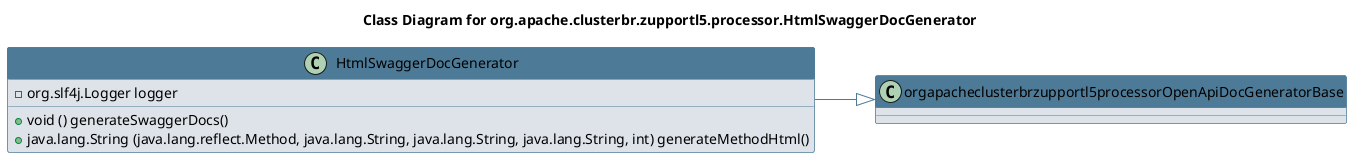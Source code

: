 @startuml 
skinparam class { 
 BackgroundColor #DEE3E9 
 ArrowColor #4D7A97 
 BorderColor #4D7A97 
}
left to right direction 
title Class Diagram for org.apache.clusterbr.zupportl5.processor.HtmlSwaggerDocGenerator
skinparam titleBackgroundColor White
skinparam classHeaderBackgroundColor #4D7A97 
skinparam stereotypeCBackgroundColor #F8981D 

class HtmlSwaggerDocGenerator {
 - org.slf4j.Logger logger
 + void () generateSwaggerDocs()
 + java.lang.String (java.lang.reflect.Method, java.lang.String, java.lang.String, java.lang.String, int) generateMethodHtml()
}
HtmlSwaggerDocGenerator --|> orgapacheclusterbrzupportl5processorOpenApiDocGeneratorBase
@enduml